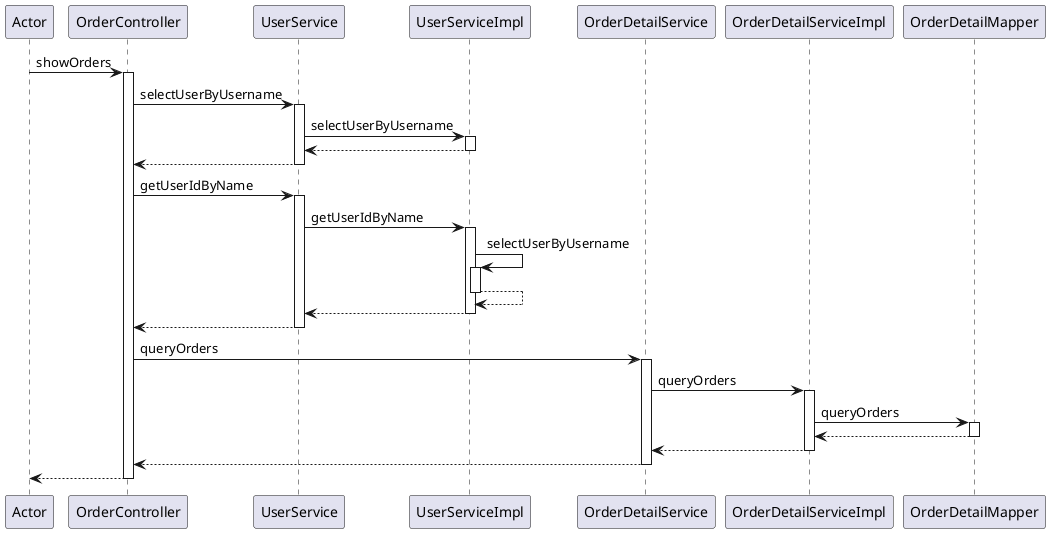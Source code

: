 @startuml
participant Actor
Actor -> OrderController : showOrders
activate OrderController
OrderController -> UserService : selectUserByUsername
activate UserService
UserService -> UserServiceImpl : selectUserByUsername
activate UserServiceImpl
UserServiceImpl --> UserService
deactivate UserServiceImpl
UserService --> OrderController
deactivate UserService
OrderController -> UserService : getUserIdByName
activate UserService
UserService -> UserServiceImpl : getUserIdByName
activate UserServiceImpl
UserServiceImpl -> UserServiceImpl : selectUserByUsername
activate UserServiceImpl
UserServiceImpl --> UserServiceImpl
deactivate UserServiceImpl
UserServiceImpl --> UserService
deactivate UserServiceImpl
UserService --> OrderController
deactivate UserService
OrderController -> OrderDetailService : queryOrders
activate OrderDetailService
OrderDetailService -> OrderDetailServiceImpl : queryOrders
activate OrderDetailServiceImpl
OrderDetailServiceImpl -> OrderDetailMapper : queryOrders
activate OrderDetailMapper
OrderDetailMapper --> OrderDetailServiceImpl
deactivate OrderDetailMapper
OrderDetailServiceImpl --> OrderDetailService
deactivate OrderDetailServiceImpl
OrderDetailService --> OrderController
deactivate OrderDetailService
return
@enduml